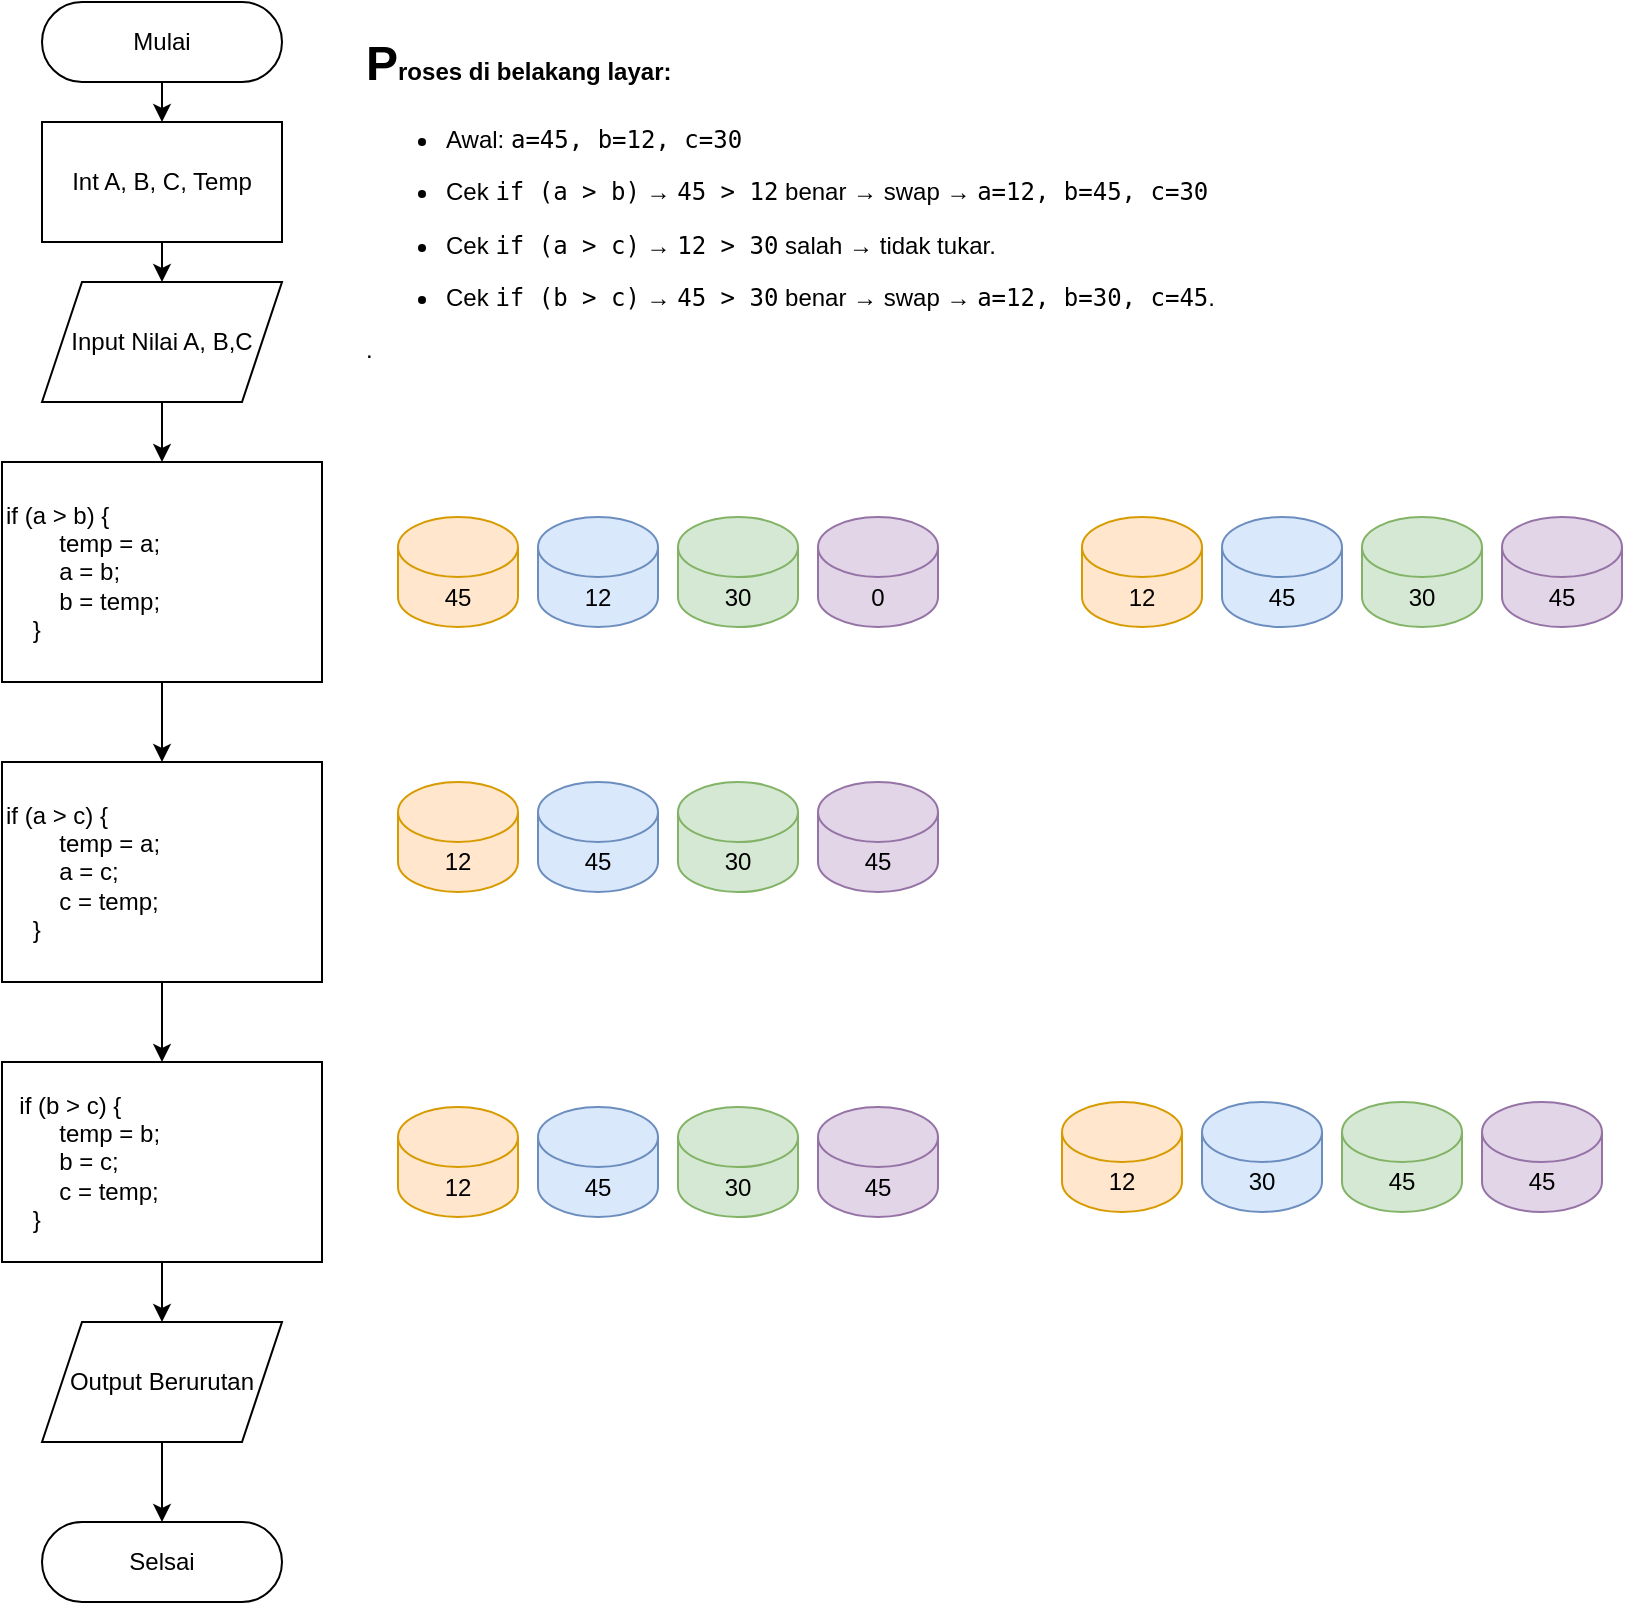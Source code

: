 <mxfile version="28.0.9">
  <diagram name="Halaman-1" id="8HT29v_8cALNTstIkLce">
    <mxGraphModel dx="1426" dy="777" grid="1" gridSize="10" guides="1" tooltips="1" connect="1" arrows="1" fold="1" page="1" pageScale="1" pageWidth="827" pageHeight="1169" math="0" shadow="0">
      <root>
        <mxCell id="0" />
        <mxCell id="1" parent="0" />
        <mxCell id="dvX_TlzrjFDYtX3Ioxcw-2" value="Mulai" style="rounded=1;whiteSpace=wrap;html=1;arcSize=50;" parent="1" vertex="1">
          <mxGeometry x="100" y="50" width="120" height="40" as="geometry" />
        </mxCell>
        <mxCell id="dvX_TlzrjFDYtX3Ioxcw-11" value="" style="edgeStyle=orthogonalEdgeStyle;rounded=0;orthogonalLoop=1;jettySize=auto;html=1;" parent="1" source="dvX_TlzrjFDYtX3Ioxcw-3" target="dvX_TlzrjFDYtX3Ioxcw-5" edge="1">
          <mxGeometry relative="1" as="geometry" />
        </mxCell>
        <mxCell id="dvX_TlzrjFDYtX3Ioxcw-3" value="Input Nilai A, B,C" style="shape=parallelogram;perimeter=parallelogramPerimeter;whiteSpace=wrap;html=1;fixedSize=1;" parent="1" vertex="1">
          <mxGeometry x="100" y="190" width="120" height="60" as="geometry" />
        </mxCell>
        <mxCell id="dvX_TlzrjFDYtX3Ioxcw-4" value="Int A, B, C, Temp" style="rounded=0;whiteSpace=wrap;html=1;" parent="1" vertex="1">
          <mxGeometry x="100" y="110" width="120" height="60" as="geometry" />
        </mxCell>
        <mxCell id="dvX_TlzrjFDYtX3Ioxcw-12" value="" style="edgeStyle=orthogonalEdgeStyle;rounded=0;orthogonalLoop=1;jettySize=auto;html=1;" parent="1" source="dvX_TlzrjFDYtX3Ioxcw-5" target="dvX_TlzrjFDYtX3Ioxcw-6" edge="1">
          <mxGeometry relative="1" as="geometry" />
        </mxCell>
        <mxCell id="dvX_TlzrjFDYtX3Ioxcw-5" value="&lt;div&gt;if (a &amp;gt; b) {&lt;/div&gt;&lt;div&gt;&amp;nbsp; &amp;nbsp; &amp;nbsp; &amp;nbsp; temp = a;&lt;/div&gt;&lt;div&gt;&amp;nbsp; &amp;nbsp; &amp;nbsp; &amp;nbsp; a = b;&lt;/div&gt;&lt;div&gt;&amp;nbsp; &amp;nbsp; &amp;nbsp; &amp;nbsp; b = temp;&lt;/div&gt;&lt;div&gt;&amp;nbsp; &amp;nbsp; }&lt;/div&gt;" style="rounded=0;whiteSpace=wrap;html=1;align=left;" parent="1" vertex="1">
          <mxGeometry x="80" y="280" width="160" height="110" as="geometry" />
        </mxCell>
        <mxCell id="dvX_TlzrjFDYtX3Ioxcw-13" value="" style="edgeStyle=orthogonalEdgeStyle;rounded=0;orthogonalLoop=1;jettySize=auto;html=1;" parent="1" source="dvX_TlzrjFDYtX3Ioxcw-6" target="dvX_TlzrjFDYtX3Ioxcw-7" edge="1">
          <mxGeometry relative="1" as="geometry" />
        </mxCell>
        <mxCell id="dvX_TlzrjFDYtX3Ioxcw-6" value="&lt;div&gt;if (a &amp;gt; c) {&lt;/div&gt;&lt;div&gt;&amp;nbsp; &amp;nbsp; &amp;nbsp; &amp;nbsp; temp = a;&lt;/div&gt;&lt;div&gt;&amp;nbsp; &amp;nbsp; &amp;nbsp; &amp;nbsp; a = c;&lt;/div&gt;&lt;div&gt;&amp;nbsp; &amp;nbsp; &amp;nbsp; &amp;nbsp; c = temp;&lt;/div&gt;&lt;div&gt;&amp;nbsp; &amp;nbsp; }&lt;/div&gt;" style="rounded=0;whiteSpace=wrap;html=1;align=left;" parent="1" vertex="1">
          <mxGeometry x="80" y="430" width="160" height="110" as="geometry" />
        </mxCell>
        <mxCell id="dvX_TlzrjFDYtX3Ioxcw-16" value="" style="edgeStyle=orthogonalEdgeStyle;rounded=0;orthogonalLoop=1;jettySize=auto;html=1;" parent="1" source="dvX_TlzrjFDYtX3Ioxcw-7" target="dvX_TlzrjFDYtX3Ioxcw-14" edge="1">
          <mxGeometry relative="1" as="geometry" />
        </mxCell>
        <mxCell id="dvX_TlzrjFDYtX3Ioxcw-7" value="&lt;div&gt;&amp;nbsp; if (b &amp;gt; c) {&lt;/div&gt;&lt;div&gt;&amp;nbsp; &amp;nbsp; &amp;nbsp; &amp;nbsp; temp = b;&lt;/div&gt;&lt;div&gt;&amp;nbsp; &amp;nbsp; &amp;nbsp; &amp;nbsp; b = c;&lt;/div&gt;&lt;div&gt;&amp;nbsp; &amp;nbsp; &amp;nbsp; &amp;nbsp; c = temp;&lt;/div&gt;&lt;div&gt;&amp;nbsp; &amp;nbsp; }&lt;/div&gt;" style="rounded=0;whiteSpace=wrap;html=1;align=left;" parent="1" vertex="1">
          <mxGeometry x="80" y="580" width="160" height="100" as="geometry" />
        </mxCell>
        <mxCell id="dvX_TlzrjFDYtX3Ioxcw-8" value="" style="endArrow=classic;html=1;rounded=0;exitX=0.5;exitY=1;exitDx=0;exitDy=0;entryX=0.5;entryY=0;entryDx=0;entryDy=0;" parent="1" source="dvX_TlzrjFDYtX3Ioxcw-2" target="dvX_TlzrjFDYtX3Ioxcw-4" edge="1">
          <mxGeometry width="50" height="50" relative="1" as="geometry">
            <mxPoint x="136" y="420" as="sourcePoint" />
            <mxPoint x="186" y="370" as="targetPoint" />
          </mxGeometry>
        </mxCell>
        <mxCell id="dvX_TlzrjFDYtX3Ioxcw-9" value="" style="endArrow=classic;html=1;rounded=0;exitX=0.5;exitY=1;exitDx=0;exitDy=0;entryX=0.5;entryY=0;entryDx=0;entryDy=0;" parent="1" source="dvX_TlzrjFDYtX3Ioxcw-4" target="dvX_TlzrjFDYtX3Ioxcw-3" edge="1">
          <mxGeometry width="50" height="50" relative="1" as="geometry">
            <mxPoint x="146" y="90" as="sourcePoint" />
            <mxPoint x="176" y="190" as="targetPoint" />
          </mxGeometry>
        </mxCell>
        <mxCell id="dvX_TlzrjFDYtX3Ioxcw-18" value="" style="edgeStyle=orthogonalEdgeStyle;rounded=0;orthogonalLoop=1;jettySize=auto;html=1;" parent="1" source="dvX_TlzrjFDYtX3Ioxcw-14" target="dvX_TlzrjFDYtX3Ioxcw-17" edge="1">
          <mxGeometry relative="1" as="geometry" />
        </mxCell>
        <mxCell id="dvX_TlzrjFDYtX3Ioxcw-14" value="Output Berurutan" style="shape=parallelogram;perimeter=parallelogramPerimeter;whiteSpace=wrap;html=1;fixedSize=1;" parent="1" vertex="1">
          <mxGeometry x="100" y="710" width="120" height="60" as="geometry" />
        </mxCell>
        <mxCell id="dvX_TlzrjFDYtX3Ioxcw-17" value="Selsai" style="rounded=1;whiteSpace=wrap;html=1;arcSize=50;" parent="1" vertex="1">
          <mxGeometry x="100" y="810" width="120" height="40" as="geometry" />
        </mxCell>
        <mxCell id="dvX_TlzrjFDYtX3Ioxcw-19" value="&lt;h1 style=&quot;margin-top: 0px;&quot;&gt;&lt;span style=&quot;background-color: transparent; color: light-dark(rgb(0, 0, 0), rgb(255, 255, 255));&quot; data-end=&quot;1272&quot; data-start=&quot;1243&quot;&gt;P&lt;/span&gt;&lt;strong style=&quot;background-color: transparent; color: light-dark(rgb(0, 0, 0), rgb(255, 255, 255)); font-size: 12px;&quot; data-end=&quot;1272&quot; data-start=&quot;1243&quot;&gt;roses di belakang layar:&lt;/strong&gt;&lt;/h1&gt;&lt;ul data-end=&quot;1496&quot; data-start=&quot;1278&quot;&gt;&lt;li data-end=&quot;1304&quot; data-start=&quot;1278&quot;&gt;&lt;p data-end=&quot;1304&quot; data-start=&quot;1280&quot;&gt;Awal: &lt;code data-end=&quot;1304&quot; data-start=&quot;1286&quot;&gt;a=45, b=12, c=30&lt;/code&gt;&lt;/p&gt;&lt;/li&gt;&lt;li data-end=&quot;1372&quot; data-start=&quot;1308&quot;&gt;&lt;p data-end=&quot;1372&quot; data-start=&quot;1310&quot;&gt;Cek &lt;code data-end=&quot;1326&quot; data-start=&quot;1314&quot;&gt;if (a &amp;gt; b)&lt;/code&gt; → &lt;code data-end=&quot;1338&quot; data-start=&quot;1329&quot;&gt;45 &amp;gt; 12&lt;/code&gt; benar → swap → &lt;code data-end=&quot;1372&quot; data-start=&quot;1354&quot;&gt;a=12, b=45, c=30&lt;/code&gt;&lt;/p&gt;&lt;/li&gt;&lt;li data-end=&quot;1427&quot; data-start=&quot;1376&quot;&gt;&lt;p data-end=&quot;1427&quot; data-start=&quot;1378&quot;&gt;Cek &lt;code data-end=&quot;1394&quot; data-start=&quot;1382&quot;&gt;if (a &amp;gt; c)&lt;/code&gt; → &lt;code data-end=&quot;1406&quot; data-start=&quot;1397&quot;&gt;12 &amp;gt; 30&lt;/code&gt; salah → tidak tukar.&lt;/p&gt;&lt;/li&gt;&lt;li data-end=&quot;1496&quot; data-start=&quot;1431&quot;&gt;&lt;p data-end=&quot;1496&quot; data-start=&quot;1433&quot;&gt;Cek &lt;code data-end=&quot;1449&quot; data-start=&quot;1437&quot;&gt;if (b &amp;gt; c)&lt;/code&gt; → &lt;code data-end=&quot;1461&quot; data-start=&quot;1452&quot;&gt;45 &amp;gt; 30&lt;/code&gt; benar → swap → &lt;code data-end=&quot;1495&quot; data-start=&quot;1477&quot;&gt;a=12, b=30, c=45&lt;/code&gt;.&lt;/p&gt;&lt;/li&gt;&lt;/ul&gt;&lt;p&gt;.&lt;/p&gt;" style="text;html=1;whiteSpace=wrap;overflow=hidden;rounded=0;" parent="1" vertex="1">
          <mxGeometry x="260" y="60" width="540" height="200" as="geometry" />
        </mxCell>
        <mxCell id="dvX_TlzrjFDYtX3Ioxcw-24" value="45" style="shape=cylinder3;whiteSpace=wrap;html=1;boundedLbl=1;backgroundOutline=1;size=15;fillColor=#ffe6cc;strokeColor=#d79b00;" parent="1" vertex="1">
          <mxGeometry x="278" y="307.5" width="60" height="55" as="geometry" />
        </mxCell>
        <mxCell id="dvX_TlzrjFDYtX3Ioxcw-25" value="12" style="shape=cylinder3;whiteSpace=wrap;html=1;boundedLbl=1;backgroundOutline=1;size=15;fillColor=#dae8fc;strokeColor=#6c8ebf;" parent="1" vertex="1">
          <mxGeometry x="348" y="307.5" width="60" height="55" as="geometry" />
        </mxCell>
        <mxCell id="dvX_TlzrjFDYtX3Ioxcw-26" value="30" style="shape=cylinder3;whiteSpace=wrap;html=1;boundedLbl=1;backgroundOutline=1;size=15;fillColor=#d5e8d4;strokeColor=#82b366;" parent="1" vertex="1">
          <mxGeometry x="418" y="307.5" width="60" height="55" as="geometry" />
        </mxCell>
        <mxCell id="dvX_TlzrjFDYtX3Ioxcw-27" value="0" style="shape=cylinder3;whiteSpace=wrap;html=1;boundedLbl=1;backgroundOutline=1;size=15;fillColor=#e1d5e7;strokeColor=#9673a6;" parent="1" vertex="1">
          <mxGeometry x="488" y="307.5" width="60" height="55" as="geometry" />
        </mxCell>
        <mxCell id="dvX_TlzrjFDYtX3Ioxcw-28" value="12" style="shape=cylinder3;whiteSpace=wrap;html=1;boundedLbl=1;backgroundOutline=1;size=15;fillColor=#ffe6cc;strokeColor=#d79b00;" parent="1" vertex="1">
          <mxGeometry x="620" y="307.5" width="60" height="55" as="geometry" />
        </mxCell>
        <mxCell id="dvX_TlzrjFDYtX3Ioxcw-29" value="45" style="shape=cylinder3;whiteSpace=wrap;html=1;boundedLbl=1;backgroundOutline=1;size=15;fillColor=#dae8fc;strokeColor=#6c8ebf;" parent="1" vertex="1">
          <mxGeometry x="690" y="307.5" width="60" height="55" as="geometry" />
        </mxCell>
        <mxCell id="dvX_TlzrjFDYtX3Ioxcw-30" value="30" style="shape=cylinder3;whiteSpace=wrap;html=1;boundedLbl=1;backgroundOutline=1;size=15;fillColor=#d5e8d4;strokeColor=#82b366;" parent="1" vertex="1">
          <mxGeometry x="760" y="307.5" width="60" height="55" as="geometry" />
        </mxCell>
        <mxCell id="dvX_TlzrjFDYtX3Ioxcw-31" value="45" style="shape=cylinder3;whiteSpace=wrap;html=1;boundedLbl=1;backgroundOutline=1;size=15;fillColor=#e1d5e7;strokeColor=#9673a6;" parent="1" vertex="1">
          <mxGeometry x="830" y="307.5" width="60" height="55" as="geometry" />
        </mxCell>
        <mxCell id="dvX_TlzrjFDYtX3Ioxcw-32" value="12" style="shape=cylinder3;whiteSpace=wrap;html=1;boundedLbl=1;backgroundOutline=1;size=15;fillColor=#ffe6cc;strokeColor=#d79b00;" parent="1" vertex="1">
          <mxGeometry x="278" y="440" width="60" height="55" as="geometry" />
        </mxCell>
        <mxCell id="dvX_TlzrjFDYtX3Ioxcw-33" value="45" style="shape=cylinder3;whiteSpace=wrap;html=1;boundedLbl=1;backgroundOutline=1;size=15;fillColor=#dae8fc;strokeColor=#6c8ebf;" parent="1" vertex="1">
          <mxGeometry x="348" y="440" width="60" height="55" as="geometry" />
        </mxCell>
        <mxCell id="dvX_TlzrjFDYtX3Ioxcw-34" value="30" style="shape=cylinder3;whiteSpace=wrap;html=1;boundedLbl=1;backgroundOutline=1;size=15;fillColor=#d5e8d4;strokeColor=#82b366;" parent="1" vertex="1">
          <mxGeometry x="418" y="440" width="60" height="55" as="geometry" />
        </mxCell>
        <mxCell id="dvX_TlzrjFDYtX3Ioxcw-35" value="45" style="shape=cylinder3;whiteSpace=wrap;html=1;boundedLbl=1;backgroundOutline=1;size=15;fillColor=#e1d5e7;strokeColor=#9673a6;" parent="1" vertex="1">
          <mxGeometry x="488" y="440" width="60" height="55" as="geometry" />
        </mxCell>
        <mxCell id="dvX_TlzrjFDYtX3Ioxcw-36" value="12" style="shape=cylinder3;whiteSpace=wrap;html=1;boundedLbl=1;backgroundOutline=1;size=15;fillColor=#ffe6cc;strokeColor=#d79b00;" parent="1" vertex="1">
          <mxGeometry x="278" y="602.5" width="60" height="55" as="geometry" />
        </mxCell>
        <mxCell id="dvX_TlzrjFDYtX3Ioxcw-37" value="45" style="shape=cylinder3;whiteSpace=wrap;html=1;boundedLbl=1;backgroundOutline=1;size=15;fillColor=#dae8fc;strokeColor=#6c8ebf;" parent="1" vertex="1">
          <mxGeometry x="348" y="602.5" width="60" height="55" as="geometry" />
        </mxCell>
        <mxCell id="dvX_TlzrjFDYtX3Ioxcw-38" value="30" style="shape=cylinder3;whiteSpace=wrap;html=1;boundedLbl=1;backgroundOutline=1;size=15;fillColor=#d5e8d4;strokeColor=#82b366;" parent="1" vertex="1">
          <mxGeometry x="418" y="602.5" width="60" height="55" as="geometry" />
        </mxCell>
        <mxCell id="dvX_TlzrjFDYtX3Ioxcw-39" value="45" style="shape=cylinder3;whiteSpace=wrap;html=1;boundedLbl=1;backgroundOutline=1;size=15;fillColor=#e1d5e7;strokeColor=#9673a6;" parent="1" vertex="1">
          <mxGeometry x="488" y="602.5" width="60" height="55" as="geometry" />
        </mxCell>
        <mxCell id="dvX_TlzrjFDYtX3Ioxcw-40" value="12" style="shape=cylinder3;whiteSpace=wrap;html=1;boundedLbl=1;backgroundOutline=1;size=15;fillColor=#ffe6cc;strokeColor=#d79b00;" parent="1" vertex="1">
          <mxGeometry x="610" y="600" width="60" height="55" as="geometry" />
        </mxCell>
        <mxCell id="dvX_TlzrjFDYtX3Ioxcw-41" value="30" style="shape=cylinder3;whiteSpace=wrap;html=1;boundedLbl=1;backgroundOutline=1;size=15;fillColor=#dae8fc;strokeColor=#6c8ebf;" parent="1" vertex="1">
          <mxGeometry x="680" y="600" width="60" height="55" as="geometry" />
        </mxCell>
        <mxCell id="dvX_TlzrjFDYtX3Ioxcw-42" value="45" style="shape=cylinder3;whiteSpace=wrap;html=1;boundedLbl=1;backgroundOutline=1;size=15;fillColor=#d5e8d4;strokeColor=#82b366;" parent="1" vertex="1">
          <mxGeometry x="750" y="600" width="60" height="55" as="geometry" />
        </mxCell>
        <mxCell id="dvX_TlzrjFDYtX3Ioxcw-43" value="45" style="shape=cylinder3;whiteSpace=wrap;html=1;boundedLbl=1;backgroundOutline=1;size=15;fillColor=#e1d5e7;strokeColor=#9673a6;" parent="1" vertex="1">
          <mxGeometry x="820" y="600" width="60" height="55" as="geometry" />
        </mxCell>
      </root>
    </mxGraphModel>
  </diagram>
</mxfile>
